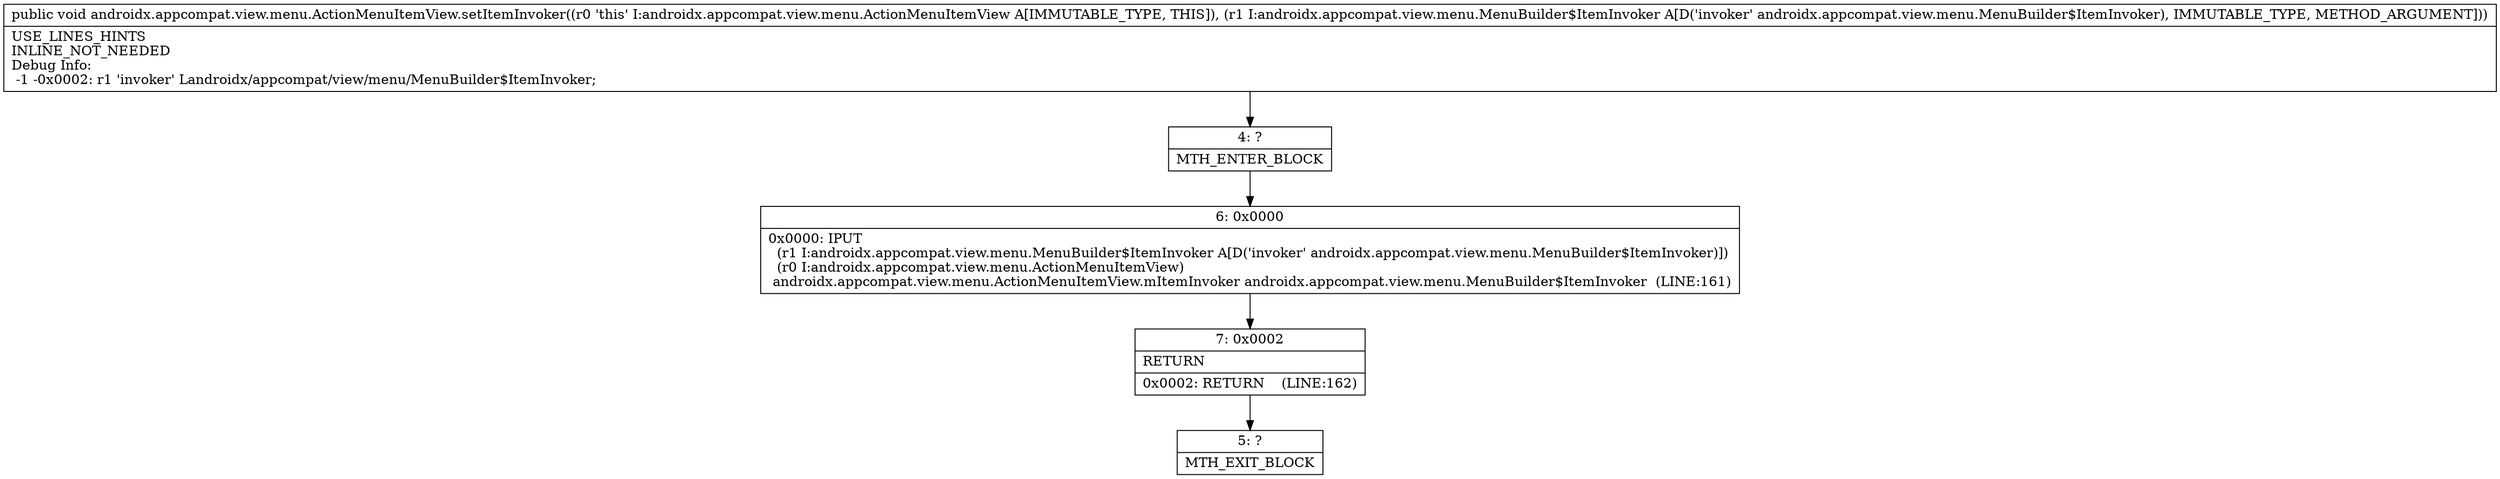 digraph "CFG forandroidx.appcompat.view.menu.ActionMenuItemView.setItemInvoker(Landroidx\/appcompat\/view\/menu\/MenuBuilder$ItemInvoker;)V" {
Node_4 [shape=record,label="{4\:\ ?|MTH_ENTER_BLOCK\l}"];
Node_6 [shape=record,label="{6\:\ 0x0000|0x0000: IPUT  \l  (r1 I:androidx.appcompat.view.menu.MenuBuilder$ItemInvoker A[D('invoker' androidx.appcompat.view.menu.MenuBuilder$ItemInvoker)])\l  (r0 I:androidx.appcompat.view.menu.ActionMenuItemView)\l androidx.appcompat.view.menu.ActionMenuItemView.mItemInvoker androidx.appcompat.view.menu.MenuBuilder$ItemInvoker  (LINE:161)\l}"];
Node_7 [shape=record,label="{7\:\ 0x0002|RETURN\l|0x0002: RETURN    (LINE:162)\l}"];
Node_5 [shape=record,label="{5\:\ ?|MTH_EXIT_BLOCK\l}"];
MethodNode[shape=record,label="{public void androidx.appcompat.view.menu.ActionMenuItemView.setItemInvoker((r0 'this' I:androidx.appcompat.view.menu.ActionMenuItemView A[IMMUTABLE_TYPE, THIS]), (r1 I:androidx.appcompat.view.menu.MenuBuilder$ItemInvoker A[D('invoker' androidx.appcompat.view.menu.MenuBuilder$ItemInvoker), IMMUTABLE_TYPE, METHOD_ARGUMENT]))  | USE_LINES_HINTS\lINLINE_NOT_NEEDED\lDebug Info:\l  \-1 \-0x0002: r1 'invoker' Landroidx\/appcompat\/view\/menu\/MenuBuilder$ItemInvoker;\l}"];
MethodNode -> Node_4;Node_4 -> Node_6;
Node_6 -> Node_7;
Node_7 -> Node_5;
}

